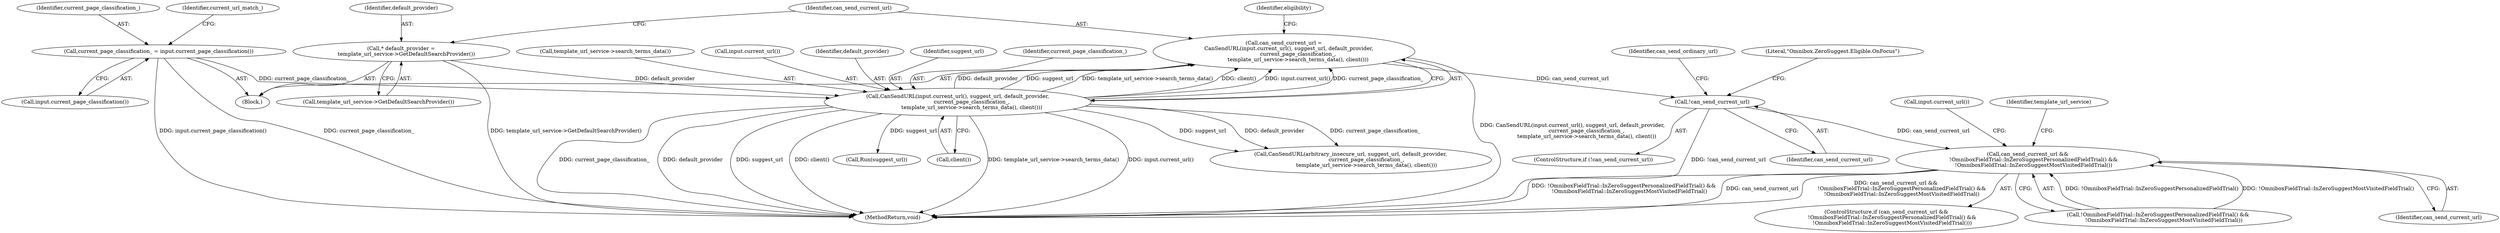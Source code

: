 digraph "0_Chrome_3f71619ec516f553c69a08bf373dcde14e86d08f@API" {
"1000157" [label="(Call,can_send_current_url =\n      CanSendURL(input.current_url(), suggest_url, default_provider,\n                 current_page_classification_,\n                 template_url_service->search_terms_data(), client()))"];
"1000159" [label="(Call,CanSendURL(input.current_url(), suggest_url, default_provider,\n                 current_page_classification_,\n                 template_url_service->search_terms_data(), client()))"];
"1000153" [label="(Call,* default_provider =\n      template_url_service->GetDefaultSearchProvider())"];
"1000137" [label="(Call,current_page_classification_ = input.current_page_classification())"];
"1000172" [label="(Call,!can_send_current_url)"];
"1000200" [label="(Call,can_send_current_url &&\n       !OmniboxFieldTrial::InZeroSuggestPersonalizedFieldTrial() &&\n       !OmniboxFieldTrial::InZeroSuggestMostVisitedFieldTrial())"];
"1000165" [label="(Call,client())"];
"1000177" [label="(Identifier,can_send_ordinary_url)"];
"1000243" [label="(Call,input.current_url())"];
"1000164" [label="(Call,template_url_service->search_terms_data())"];
"1000139" [label="(Call,input.current_page_classification())"];
"1000169" [label="(Identifier,eligibility)"];
"1000200" [label="(Call,can_send_current_url &&\n       !OmniboxFieldTrial::InZeroSuggestPersonalizedFieldTrial() &&\n       !OmniboxFieldTrial::InZeroSuggestMostVisitedFieldTrial())"];
"1000192" [label="(Literal,\"Omnibox.ZeroSuggest.Eligible.OnFocus\")"];
"1000160" [label="(Call,input.current_url())"];
"1000173" [label="(Identifier,can_send_current_url)"];
"1000211" [label="(Identifier,template_url_service)"];
"1000252" [label="(MethodReturn,void)"];
"1000158" [label="(Identifier,can_send_current_url)"];
"1000154" [label="(Identifier,default_provider)"];
"1000103" [label="(Block,)"];
"1000171" [label="(ControlStructure,if (!can_send_current_url))"];
"1000178" [label="(Call,CanSendURL(arbitrary_insecure_url, suggest_url, default_provider,\n                   current_page_classification_,\n                   template_url_service->search_terms_data(), client()))"];
"1000199" [label="(ControlStructure,if (can_send_current_url &&\n       !OmniboxFieldTrial::InZeroSuggestPersonalizedFieldTrial() &&\n       !OmniboxFieldTrial::InZeroSuggestMostVisitedFieldTrial()))"];
"1000138" [label="(Identifier,current_page_classification_)"];
"1000137" [label="(Call,current_page_classification_ = input.current_page_classification())"];
"1000162" [label="(Identifier,default_provider)"];
"1000153" [label="(Call,* default_provider =\n      template_url_service->GetDefaultSearchProvider())"];
"1000202" [label="(Call,!OmniboxFieldTrial::InZeroSuggestPersonalizedFieldTrial() &&\n       !OmniboxFieldTrial::InZeroSuggestMostVisitedFieldTrial())"];
"1000155" [label="(Call,template_url_service->GetDefaultSearchProvider())"];
"1000157" [label="(Call,can_send_current_url =\n      CanSendURL(input.current_url(), suggest_url, default_provider,\n                 current_page_classification_,\n                 template_url_service->search_terms_data(), client()))"];
"1000161" [label="(Identifier,suggest_url)"];
"1000201" [label="(Identifier,can_send_current_url)"];
"1000159" [label="(Call,CanSendURL(input.current_url(), suggest_url, default_provider,\n                 current_page_classification_,\n                 template_url_service->search_terms_data(), client()))"];
"1000250" [label="(Call,Run(suggest_url))"];
"1000141" [label="(Identifier,current_url_match_)"];
"1000172" [label="(Call,!can_send_current_url)"];
"1000163" [label="(Identifier,current_page_classification_)"];
"1000157" -> "1000103"  [label="AST: "];
"1000157" -> "1000159"  [label="CFG: "];
"1000158" -> "1000157"  [label="AST: "];
"1000159" -> "1000157"  [label="AST: "];
"1000169" -> "1000157"  [label="CFG: "];
"1000157" -> "1000252"  [label="DDG: CanSendURL(input.current_url(), suggest_url, default_provider,\n                 current_page_classification_,\n                 template_url_service->search_terms_data(), client())"];
"1000159" -> "1000157"  [label="DDG: default_provider"];
"1000159" -> "1000157"  [label="DDG: suggest_url"];
"1000159" -> "1000157"  [label="DDG: template_url_service->search_terms_data()"];
"1000159" -> "1000157"  [label="DDG: client()"];
"1000159" -> "1000157"  [label="DDG: input.current_url()"];
"1000159" -> "1000157"  [label="DDG: current_page_classification_"];
"1000157" -> "1000172"  [label="DDG: can_send_current_url"];
"1000159" -> "1000165"  [label="CFG: "];
"1000160" -> "1000159"  [label="AST: "];
"1000161" -> "1000159"  [label="AST: "];
"1000162" -> "1000159"  [label="AST: "];
"1000163" -> "1000159"  [label="AST: "];
"1000164" -> "1000159"  [label="AST: "];
"1000165" -> "1000159"  [label="AST: "];
"1000159" -> "1000252"  [label="DDG: template_url_service->search_terms_data()"];
"1000159" -> "1000252"  [label="DDG: input.current_url()"];
"1000159" -> "1000252"  [label="DDG: current_page_classification_"];
"1000159" -> "1000252"  [label="DDG: default_provider"];
"1000159" -> "1000252"  [label="DDG: suggest_url"];
"1000159" -> "1000252"  [label="DDG: client()"];
"1000153" -> "1000159"  [label="DDG: default_provider"];
"1000137" -> "1000159"  [label="DDG: current_page_classification_"];
"1000159" -> "1000178"  [label="DDG: suggest_url"];
"1000159" -> "1000178"  [label="DDG: default_provider"];
"1000159" -> "1000178"  [label="DDG: current_page_classification_"];
"1000159" -> "1000250"  [label="DDG: suggest_url"];
"1000153" -> "1000103"  [label="AST: "];
"1000153" -> "1000155"  [label="CFG: "];
"1000154" -> "1000153"  [label="AST: "];
"1000155" -> "1000153"  [label="AST: "];
"1000158" -> "1000153"  [label="CFG: "];
"1000153" -> "1000252"  [label="DDG: template_url_service->GetDefaultSearchProvider()"];
"1000137" -> "1000103"  [label="AST: "];
"1000137" -> "1000139"  [label="CFG: "];
"1000138" -> "1000137"  [label="AST: "];
"1000139" -> "1000137"  [label="AST: "];
"1000141" -> "1000137"  [label="CFG: "];
"1000137" -> "1000252"  [label="DDG: input.current_page_classification()"];
"1000137" -> "1000252"  [label="DDG: current_page_classification_"];
"1000172" -> "1000171"  [label="AST: "];
"1000172" -> "1000173"  [label="CFG: "];
"1000173" -> "1000172"  [label="AST: "];
"1000177" -> "1000172"  [label="CFG: "];
"1000192" -> "1000172"  [label="CFG: "];
"1000172" -> "1000252"  [label="DDG: !can_send_current_url"];
"1000172" -> "1000200"  [label="DDG: can_send_current_url"];
"1000200" -> "1000199"  [label="AST: "];
"1000200" -> "1000201"  [label="CFG: "];
"1000200" -> "1000202"  [label="CFG: "];
"1000201" -> "1000200"  [label="AST: "];
"1000202" -> "1000200"  [label="AST: "];
"1000211" -> "1000200"  [label="CFG: "];
"1000243" -> "1000200"  [label="CFG: "];
"1000200" -> "1000252"  [label="DDG: can_send_current_url"];
"1000200" -> "1000252"  [label="DDG: can_send_current_url &&\n       !OmniboxFieldTrial::InZeroSuggestPersonalizedFieldTrial() &&\n       !OmniboxFieldTrial::InZeroSuggestMostVisitedFieldTrial()"];
"1000200" -> "1000252"  [label="DDG: !OmniboxFieldTrial::InZeroSuggestPersonalizedFieldTrial() &&\n       !OmniboxFieldTrial::InZeroSuggestMostVisitedFieldTrial()"];
"1000202" -> "1000200"  [label="DDG: !OmniboxFieldTrial::InZeroSuggestPersonalizedFieldTrial()"];
"1000202" -> "1000200"  [label="DDG: !OmniboxFieldTrial::InZeroSuggestMostVisitedFieldTrial()"];
}
